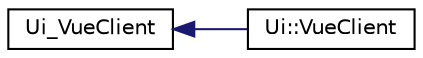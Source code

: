 digraph "Graphical Class Hierarchy"
{
 // LATEX_PDF_SIZE
  edge [fontname="Helvetica",fontsize="10",labelfontname="Helvetica",labelfontsize="10"];
  node [fontname="Helvetica",fontsize="10",shape=record];
  rankdir="LR";
  Node0 [label="Ui_VueClient",height=0.2,width=0.4,color="black", fillcolor="white", style="filled",URL="$classUi__VueClient.html",tooltip=" "];
  Node0 -> Node1 [dir="back",color="midnightblue",fontsize="10",style="solid",fontname="Helvetica"];
  Node1 [label="Ui::VueClient",height=0.2,width=0.4,color="black", fillcolor="white", style="filled",URL="$classUi_1_1VueClient.html",tooltip=" "];
}
